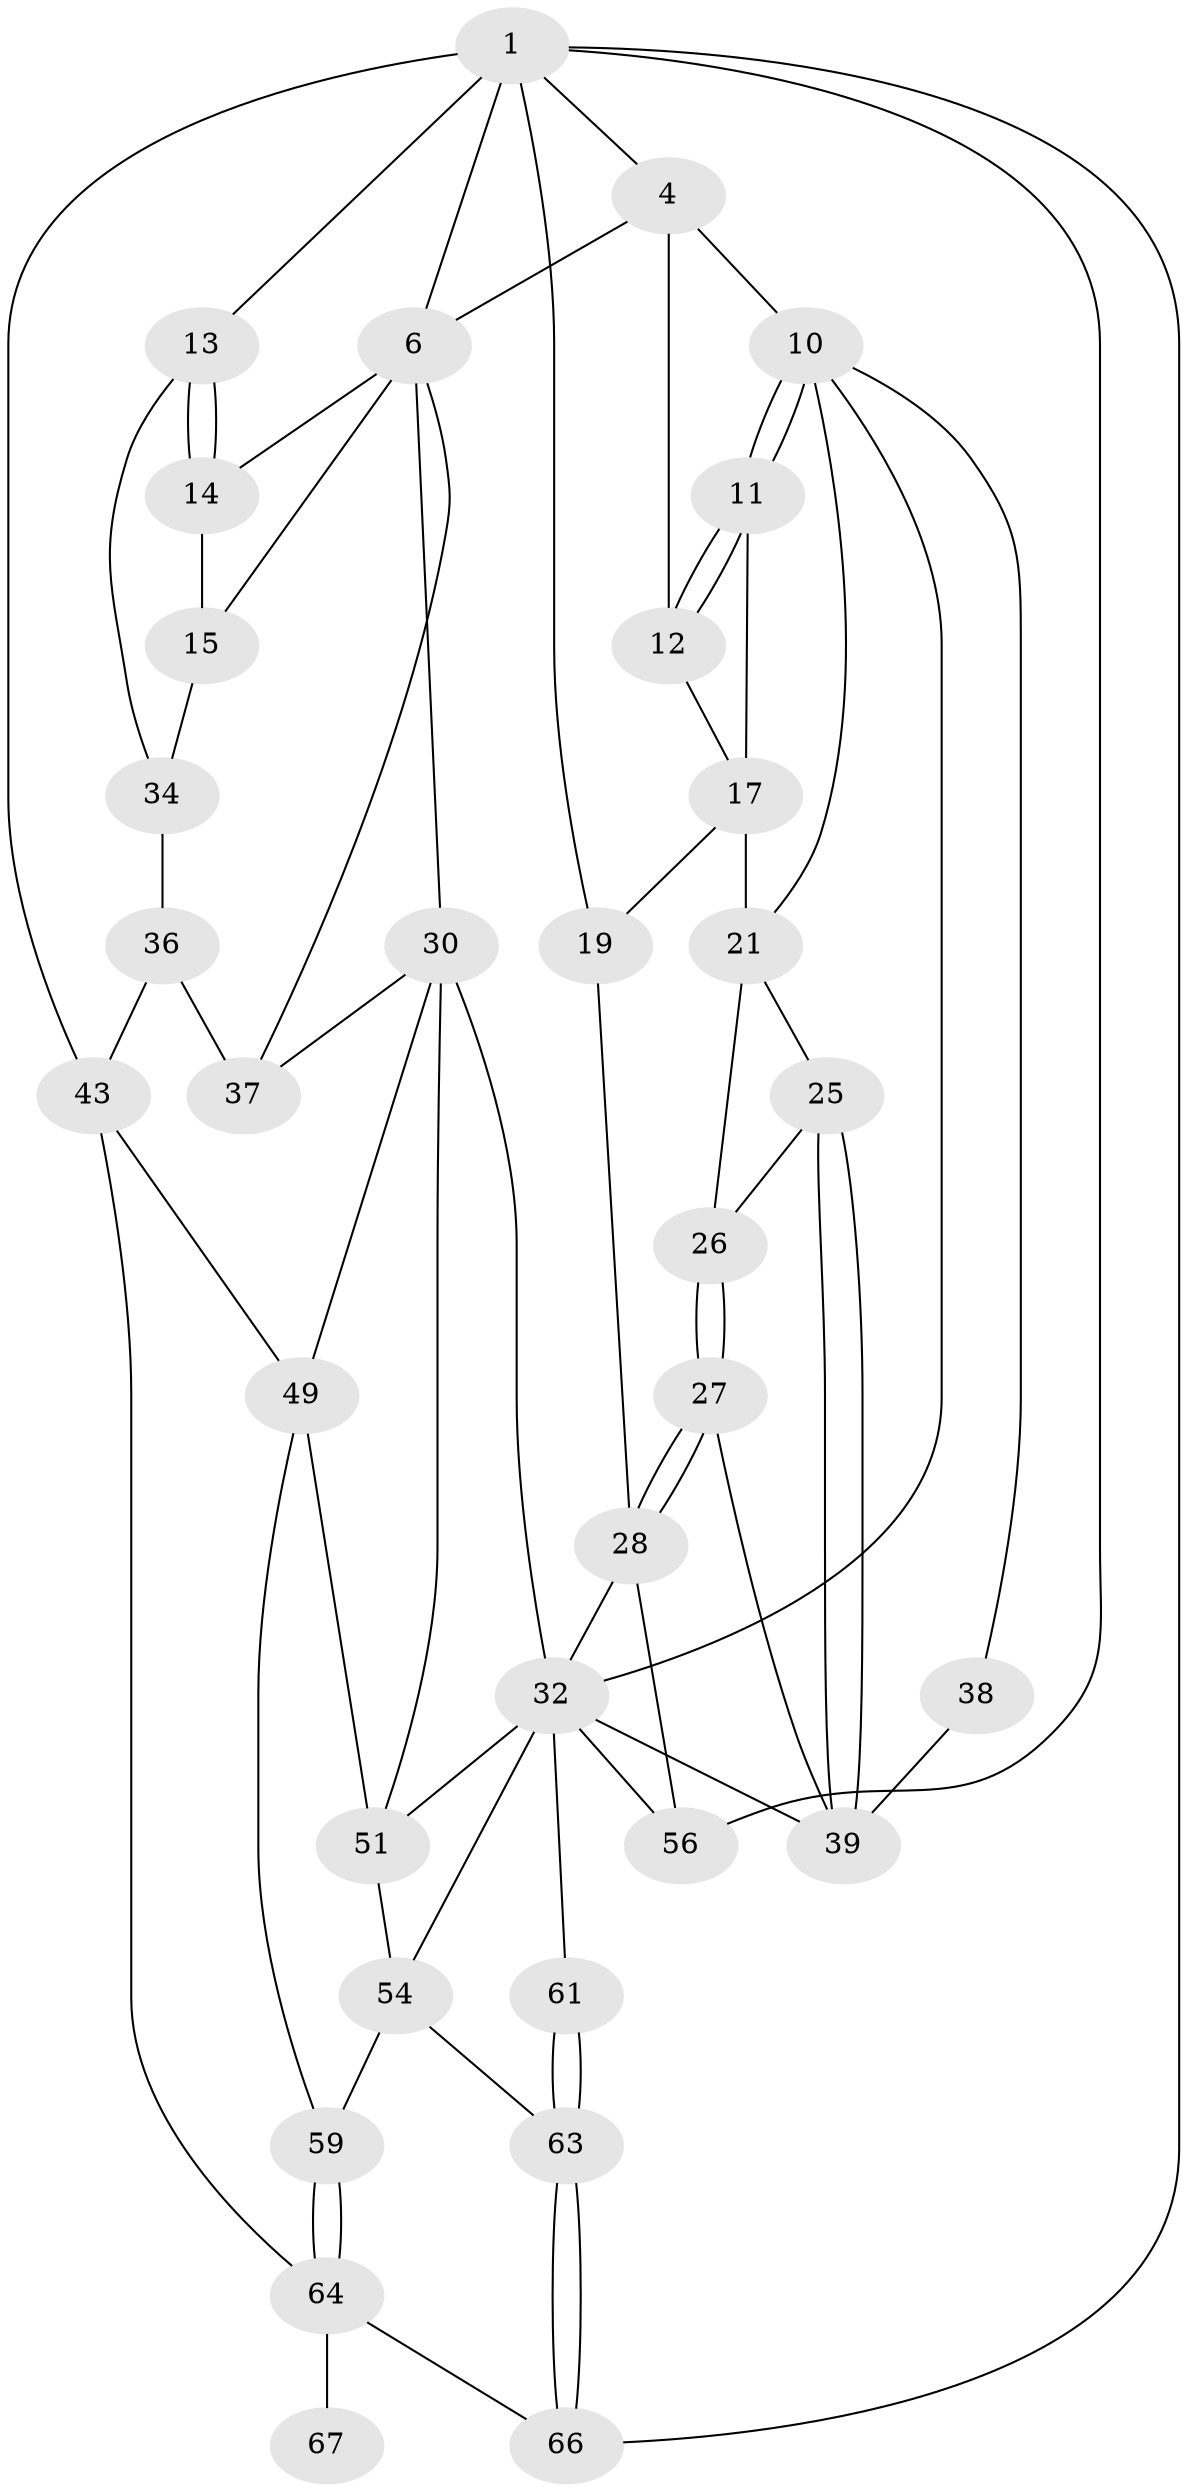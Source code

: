// original degree distribution, {3: 0.04411764705882353, 6: 0.25, 5: 0.45588235294117646, 4: 0.25}
// Generated by graph-tools (version 1.1) at 2025/28/03/15/25 16:28:04]
// undirected, 34 vertices, 71 edges
graph export_dot {
graph [start="1"]
  node [color=gray90,style=filled];
  1 [pos="+0.8087606375774801+0",super="+2"];
  4 [pos="+0.19700679940361432+0",super="+5"];
  6 [pos="+0.7777852581797187+0.12560202372417736",super="+7"];
  10 [pos="+0.45918357995282066+0.31409435021566295",super="+23"];
  11 [pos="+0.28947331435084955+0.20709404291466058"];
  12 [pos="+0.22240550336412523+0.05292064915518966"];
  13 [pos="+1+0"];
  14 [pos="+0.8715687300171018+0.15358983488688885"];
  15 [pos="+0.8323607227132268+0.35081386541156573"];
  17 [pos="+0.09356483058750661+0.23015511757898258",super="+20+18"];
  19 [pos="+0+0.27134519635382653"];
  21 [pos="+0.16641700548923932+0.37294137361154694",super="+22+24"];
  25 [pos="+0.20989024942263626+0.45223630525715125"];
  26 [pos="+0.06628723354677694+0.5068622039280778"];
  27 [pos="+0.015537513311632323+0.6165925676792515"];
  28 [pos="+0+0.7387849708736237",super="+29"];
  30 [pos="+0.5848665010561561+0.5205751634884067",super="+31+41"];
  32 [pos="+0.370146297730538+0.6118242027624661",super="+46"];
  34 [pos="+1+0.3469073225512537",super="+35"];
  36 [pos="+0.8575032796800678+0.6035727252980657",super="+42"];
  37 [pos="+0.8115656583152226+0.6130177403834367"];
  38 [pos="+0.2803159126552988+0.5714106219026401"];
  39 [pos="+0.22494400482124702+0.49648335097947577",super="+40"];
  43 [pos="+1+1",super="+44"];
  49 [pos="+0.7653332173651016+0.8360935491941893",super="+60+50"];
  51 [pos="+0.5044619701461815+0.6640220597579137",super="+53"];
  54 [pos="+0.5243322199474449+0.7785834982038581",super="+58"];
  56 [pos="+0+0.9650874932966869"];
  59 [pos="+0.6264390539854896+0.8621915847111618"];
  61 [pos="+0.3593799128409118+0.9725525200415661"];
  63 [pos="+0.39583198058462454+1"];
  64 [pos="+0.6148641193590149+1",super="+65"];
  66 [pos="+0.39940140683871916+1"];
  67 [pos="+0.6691045993680595+0.9659880511496699"];
  1 -- 6;
  1 -- 66;
  1 -- 19;
  1 -- 4;
  1 -- 56;
  1 -- 43 [weight=2];
  1 -- 13;
  4 -- 12;
  4 -- 10;
  4 -- 6;
  6 -- 14;
  6 -- 37;
  6 -- 30;
  6 -- 15;
  10 -- 11;
  10 -- 11;
  10 -- 32;
  10 -- 21;
  10 -- 38;
  11 -- 12;
  11 -- 12;
  11 -- 17;
  12 -- 17;
  13 -- 14;
  13 -- 14;
  13 -- 34;
  14 -- 15;
  15 -- 34;
  17 -- 21 [weight=2];
  17 -- 19;
  19 -- 28;
  21 -- 26;
  21 -- 25;
  25 -- 26;
  25 -- 39;
  25 -- 39;
  26 -- 27;
  26 -- 27;
  27 -- 28;
  27 -- 28;
  27 -- 39;
  28 -- 56;
  28 -- 32;
  30 -- 32;
  30 -- 51;
  30 -- 37;
  30 -- 49;
  32 -- 51;
  32 -- 54;
  32 -- 39;
  32 -- 56;
  32 -- 61 [weight=2];
  34 -- 36 [weight=2];
  36 -- 37;
  36 -- 43;
  38 -- 39 [weight=2];
  43 -- 49;
  43 -- 64;
  49 -- 59;
  49 -- 51;
  51 -- 54;
  54 -- 59;
  54 -- 63;
  59 -- 64;
  59 -- 64;
  61 -- 63;
  61 -- 63;
  63 -- 66;
  63 -- 66;
  64 -- 67 [weight=2];
  64 -- 66;
}
